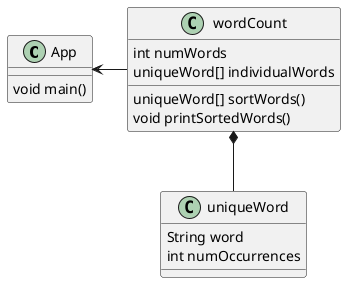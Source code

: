 @startuml
'https://plantuml.com/class-diagram

class App {
void main()
}

App <- wordCount
wordCount *-- uniqueWord

class wordCount {
int numWords
uniqueWord[] individualWords

uniqueWord[] sortWords()
void printSortedWords()
}

class uniqueWord {
String word
int numOccurrences
}
@enduml